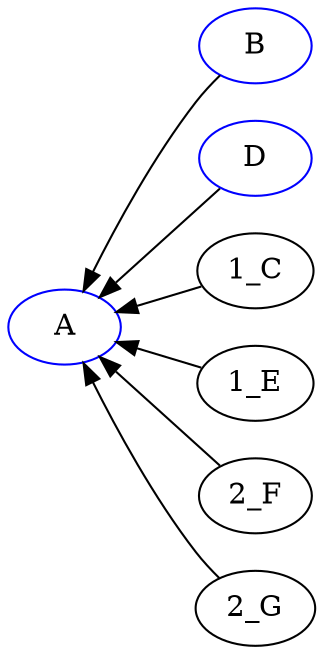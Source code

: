 digraph {

rankdir = RL

"B" [color=blue];
"D" [color=blue];
"B" [color=blue];
"A" [color=blue];
"D" [color=blue];
"1_C" -> "A" [style=filled, color=black];
"1_E" -> "A" [style=filled, color=black];
"2_F" -> "A" [style=filled, color=black];
"2_G" -> "A" [style=filled, color=black];
"B" -> "A" [style=filled, color=black];
"D" -> "A" [style=filled, color=black];
}
